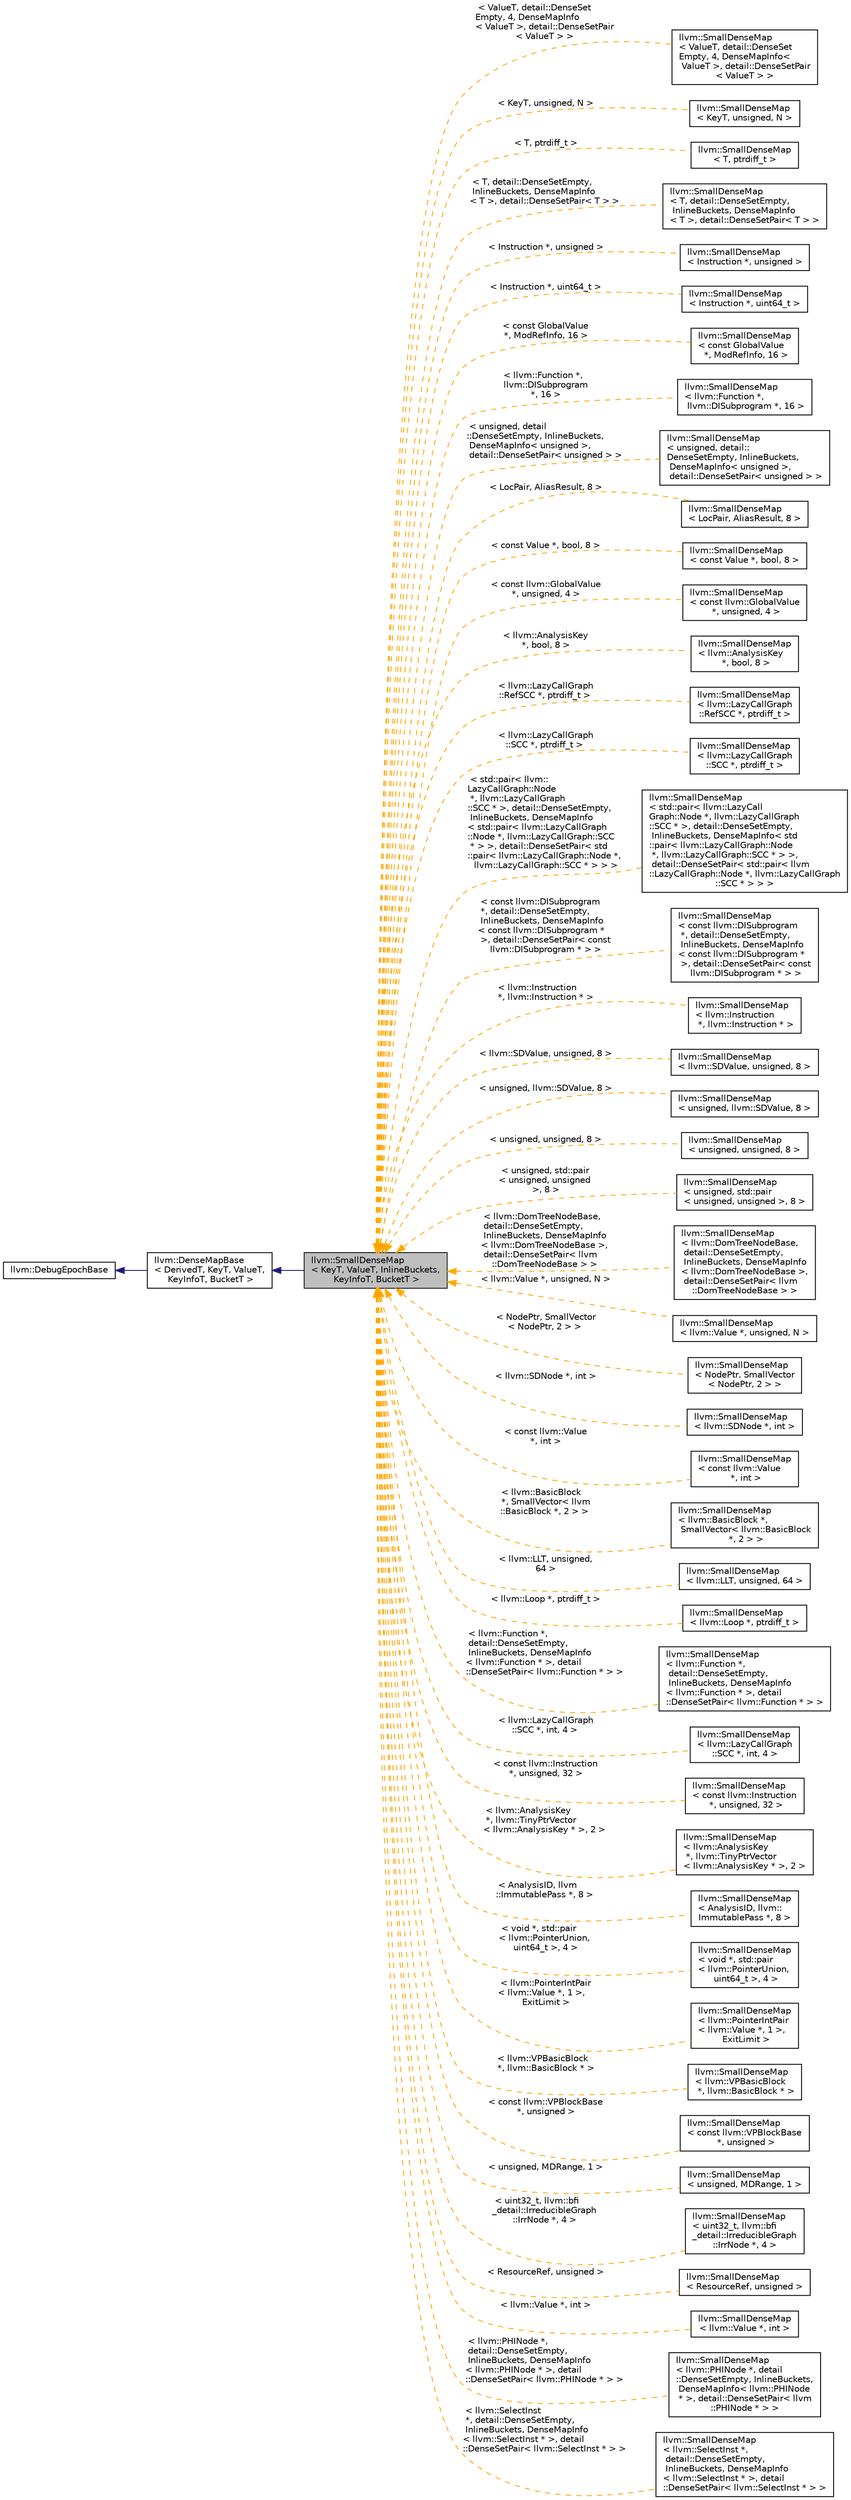 digraph "llvm::SmallDenseMap&lt; KeyT, ValueT, InlineBuckets, KeyInfoT, BucketT &gt;"
{
 // LATEX_PDF_SIZE
  bgcolor="transparent";
  edge [fontname="Helvetica",fontsize="10",labelfontname="Helvetica",labelfontsize="10"];
  node [fontname="Helvetica",fontsize="10",shape="box"];
  rankdir="LR";
  Node1 [label="llvm::SmallDenseMap\l\< KeyT, ValueT, InlineBuckets,\l KeyInfoT, BucketT \>",height=0.2,width=0.4,color="black", fillcolor="grey75", style="filled", fontcolor="black",tooltip=" "];
  Node2 -> Node1 [dir="back",color="midnightblue",fontsize="10",style="solid",fontname="Helvetica"];
  Node2 [label="llvm::DenseMapBase\l\< DerivedT, KeyT, ValueT,\l KeyInfoT, BucketT \>",height=0.2,width=0.4,color="black",URL="$classllvm_1_1DenseMapBase.html",tooltip=" "];
  Node3 -> Node2 [dir="back",color="midnightblue",fontsize="10",style="solid",fontname="Helvetica"];
  Node3 [label="llvm::DebugEpochBase",height=0.2,width=0.4,color="black",URL="$classllvm_1_1DebugEpochBase.html",tooltip=" "];
  Node1 -> Node4 [dir="back",color="orange",fontsize="10",style="dashed",label=" \< ValueT, detail::DenseSet\lEmpty, 4, DenseMapInfo\l\< ValueT \>, detail::DenseSetPair\l\< ValueT \> \>" ,fontname="Helvetica"];
  Node4 [label="llvm::SmallDenseMap\l\< ValueT, detail::DenseSet\lEmpty, 4, DenseMapInfo\<\l ValueT \>, detail::DenseSetPair\l\< ValueT \> \>",height=0.2,width=0.4,color="black",URL="$classllvm_1_1SmallDenseMap.html",tooltip=" "];
  Node1 -> Node5 [dir="back",color="orange",fontsize="10",style="dashed",label=" \< KeyT, unsigned, N \>" ,fontname="Helvetica"];
  Node5 [label="llvm::SmallDenseMap\l\< KeyT, unsigned, N \>",height=0.2,width=0.4,color="black",URL="$classllvm_1_1SmallDenseMap.html",tooltip=" "];
  Node1 -> Node6 [dir="back",color="orange",fontsize="10",style="dashed",label=" \< T, ptrdiff_t \>" ,fontname="Helvetica"];
  Node6 [label="llvm::SmallDenseMap\l\< T, ptrdiff_t \>",height=0.2,width=0.4,color="black",URL="$classllvm_1_1SmallDenseMap.html",tooltip=" "];
  Node1 -> Node7 [dir="back",color="orange",fontsize="10",style="dashed",label=" \< T, detail::DenseSetEmpty,\l InlineBuckets, DenseMapInfo\l\< T \>, detail::DenseSetPair\< T \> \>" ,fontname="Helvetica"];
  Node7 [label="llvm::SmallDenseMap\l\< T, detail::DenseSetEmpty,\l InlineBuckets, DenseMapInfo\l\< T \>, detail::DenseSetPair\< T \> \>",height=0.2,width=0.4,color="black",URL="$classllvm_1_1SmallDenseMap.html",tooltip=" "];
  Node1 -> Node8 [dir="back",color="orange",fontsize="10",style="dashed",label=" \< Instruction *, unsigned \>" ,fontname="Helvetica"];
  Node8 [label="llvm::SmallDenseMap\l\< Instruction *, unsigned \>",height=0.2,width=0.4,color="black",URL="$classllvm_1_1SmallDenseMap.html",tooltip=" "];
  Node1 -> Node9 [dir="back",color="orange",fontsize="10",style="dashed",label=" \< Instruction *, uint64_t \>" ,fontname="Helvetica"];
  Node9 [label="llvm::SmallDenseMap\l\< Instruction *, uint64_t \>",height=0.2,width=0.4,color="black",URL="$classllvm_1_1SmallDenseMap.html",tooltip=" "];
  Node1 -> Node10 [dir="back",color="orange",fontsize="10",style="dashed",label=" \< const GlobalValue\l *, ModRefInfo, 16 \>" ,fontname="Helvetica"];
  Node10 [label="llvm::SmallDenseMap\l\< const GlobalValue\l *, ModRefInfo, 16 \>",height=0.2,width=0.4,color="black",URL="$classllvm_1_1SmallDenseMap.html",tooltip=" "];
  Node1 -> Node11 [dir="back",color="orange",fontsize="10",style="dashed",label=" \< llvm::Function *,\l llvm::DISubprogram\l *, 16 \>" ,fontname="Helvetica"];
  Node11 [label="llvm::SmallDenseMap\l\< llvm::Function *,\l llvm::DISubprogram *, 16 \>",height=0.2,width=0.4,color="black",URL="$classllvm_1_1SmallDenseMap.html",tooltip=" "];
  Node1 -> Node12 [dir="back",color="orange",fontsize="10",style="dashed",label=" \< unsigned, detail\l::DenseSetEmpty, InlineBuckets,\l DenseMapInfo\< unsigned \>,\l detail::DenseSetPair\< unsigned \> \>" ,fontname="Helvetica"];
  Node12 [label="llvm::SmallDenseMap\l\< unsigned, detail::\lDenseSetEmpty, InlineBuckets,\l DenseMapInfo\< unsigned \>,\l detail::DenseSetPair\< unsigned \> \>",height=0.2,width=0.4,color="black",URL="$classllvm_1_1SmallDenseMap.html",tooltip=" "];
  Node1 -> Node13 [dir="back",color="orange",fontsize="10",style="dashed",label=" \< LocPair, AliasResult, 8 \>" ,fontname="Helvetica"];
  Node13 [label="llvm::SmallDenseMap\l\< LocPair, AliasResult, 8 \>",height=0.2,width=0.4,color="black",URL="$classllvm_1_1SmallDenseMap.html",tooltip=" "];
  Node1 -> Node14 [dir="back",color="orange",fontsize="10",style="dashed",label=" \< const Value *, bool, 8 \>" ,fontname="Helvetica"];
  Node14 [label="llvm::SmallDenseMap\l\< const Value *, bool, 8 \>",height=0.2,width=0.4,color="black",URL="$classllvm_1_1SmallDenseMap.html",tooltip=" "];
  Node1 -> Node15 [dir="back",color="orange",fontsize="10",style="dashed",label=" \< const llvm::GlobalValue\l *, unsigned, 4 \>" ,fontname="Helvetica"];
  Node15 [label="llvm::SmallDenseMap\l\< const llvm::GlobalValue\l *, unsigned, 4 \>",height=0.2,width=0.4,color="black",URL="$classllvm_1_1SmallDenseMap.html",tooltip=" "];
  Node1 -> Node16 [dir="back",color="orange",fontsize="10",style="dashed",label=" \< llvm::AnalysisKey\l *, bool, 8 \>" ,fontname="Helvetica"];
  Node16 [label="llvm::SmallDenseMap\l\< llvm::AnalysisKey\l *, bool, 8 \>",height=0.2,width=0.4,color="black",URL="$classllvm_1_1SmallDenseMap.html",tooltip=" "];
  Node1 -> Node17 [dir="back",color="orange",fontsize="10",style="dashed",label=" \< llvm::LazyCallGraph\l::RefSCC *, ptrdiff_t \>" ,fontname="Helvetica"];
  Node17 [label="llvm::SmallDenseMap\l\< llvm::LazyCallGraph\l::RefSCC *, ptrdiff_t \>",height=0.2,width=0.4,color="black",URL="$classllvm_1_1SmallDenseMap.html",tooltip=" "];
  Node1 -> Node18 [dir="back",color="orange",fontsize="10",style="dashed",label=" \< llvm::LazyCallGraph\l::SCC *, ptrdiff_t \>" ,fontname="Helvetica"];
  Node18 [label="llvm::SmallDenseMap\l\< llvm::LazyCallGraph\l::SCC *, ptrdiff_t \>",height=0.2,width=0.4,color="black",URL="$classllvm_1_1SmallDenseMap.html",tooltip=" "];
  Node1 -> Node19 [dir="back",color="orange",fontsize="10",style="dashed",label=" \< std::pair\< llvm::\lLazyCallGraph::Node\l *, llvm::LazyCallGraph\l::SCC * \>, detail::DenseSetEmpty,\l InlineBuckets, DenseMapInfo\l\< std::pair\< llvm::LazyCallGraph\l::Node *, llvm::LazyCallGraph::SCC\l * \> \>, detail::DenseSetPair\< std\l::pair\< llvm::LazyCallGraph::Node *,\l llvm::LazyCallGraph::SCC * \> \> \>" ,fontname="Helvetica"];
  Node19 [label="llvm::SmallDenseMap\l\< std::pair\< llvm::LazyCall\lGraph::Node *, llvm::LazyCallGraph\l::SCC * \>, detail::DenseSetEmpty,\l InlineBuckets, DenseMapInfo\< std\l::pair\< llvm::LazyCallGraph::Node\l *, llvm::LazyCallGraph::SCC * \> \>,\l detail::DenseSetPair\< std::pair\< llvm\l::LazyCallGraph::Node *, llvm::LazyCallGraph\l::SCC * \> \> \>",height=0.2,width=0.4,color="black",URL="$classllvm_1_1SmallDenseMap.html",tooltip=" "];
  Node1 -> Node20 [dir="back",color="orange",fontsize="10",style="dashed",label=" \< const llvm::DISubprogram\l *, detail::DenseSetEmpty,\l InlineBuckets, DenseMapInfo\l\< const llvm::DISubprogram *\l \>, detail::DenseSetPair\< const\l llvm::DISubprogram * \> \>" ,fontname="Helvetica"];
  Node20 [label="llvm::SmallDenseMap\l\< const llvm::DISubprogram\l *, detail::DenseSetEmpty,\l InlineBuckets, DenseMapInfo\l\< const llvm::DISubprogram *\l \>, detail::DenseSetPair\< const\l llvm::DISubprogram * \> \>",height=0.2,width=0.4,color="black",URL="$classllvm_1_1SmallDenseMap.html",tooltip=" "];
  Node1 -> Node21 [dir="back",color="orange",fontsize="10",style="dashed",label=" \< llvm::Instruction\l *, llvm::Instruction * \>" ,fontname="Helvetica"];
  Node21 [label="llvm::SmallDenseMap\l\< llvm::Instruction\l *, llvm::Instruction * \>",height=0.2,width=0.4,color="black",URL="$classllvm_1_1SmallDenseMap.html",tooltip=" "];
  Node1 -> Node22 [dir="back",color="orange",fontsize="10",style="dashed",label=" \< llvm::SDValue, unsigned, 8 \>" ,fontname="Helvetica"];
  Node22 [label="llvm::SmallDenseMap\l\< llvm::SDValue, unsigned, 8 \>",height=0.2,width=0.4,color="black",URL="$classllvm_1_1SmallDenseMap.html",tooltip=" "];
  Node1 -> Node23 [dir="back",color="orange",fontsize="10",style="dashed",label=" \< unsigned, llvm::SDValue, 8 \>" ,fontname="Helvetica"];
  Node23 [label="llvm::SmallDenseMap\l\< unsigned, llvm::SDValue, 8 \>",height=0.2,width=0.4,color="black",URL="$classllvm_1_1SmallDenseMap.html",tooltip=" "];
  Node1 -> Node24 [dir="back",color="orange",fontsize="10",style="dashed",label=" \< unsigned, unsigned, 8 \>" ,fontname="Helvetica"];
  Node24 [label="llvm::SmallDenseMap\l\< unsigned, unsigned, 8 \>",height=0.2,width=0.4,color="black",URL="$classllvm_1_1SmallDenseMap.html",tooltip=" "];
  Node1 -> Node25 [dir="back",color="orange",fontsize="10",style="dashed",label=" \< unsigned, std::pair\l\< unsigned, unsigned\l \>, 8 \>" ,fontname="Helvetica"];
  Node25 [label="llvm::SmallDenseMap\l\< unsigned, std::pair\l\< unsigned, unsigned \>, 8 \>",height=0.2,width=0.4,color="black",URL="$classllvm_1_1SmallDenseMap.html",tooltip=" "];
  Node1 -> Node26 [dir="back",color="orange",fontsize="10",style="dashed",label=" \< llvm::DomTreeNodeBase,\l detail::DenseSetEmpty,\l InlineBuckets, DenseMapInfo\l\< llvm::DomTreeNodeBase \>,\l detail::DenseSetPair\< llvm\l::DomTreeNodeBase \> \>" ,fontname="Helvetica"];
  Node26 [label="llvm::SmallDenseMap\l\< llvm::DomTreeNodeBase,\l detail::DenseSetEmpty,\l InlineBuckets, DenseMapInfo\l\< llvm::DomTreeNodeBase \>,\l detail::DenseSetPair\< llvm\l::DomTreeNodeBase \> \>",height=0.2,width=0.4,color="black",URL="$classllvm_1_1SmallDenseMap.html",tooltip=" "];
  Node1 -> Node27 [dir="back",color="orange",fontsize="10",style="dashed",label=" \< llvm::Value *, unsigned, N \>" ,fontname="Helvetica"];
  Node27 [label="llvm::SmallDenseMap\l\< llvm::Value *, unsigned, N \>",height=0.2,width=0.4,color="black",URL="$classllvm_1_1SmallDenseMap.html",tooltip=" "];
  Node1 -> Node28 [dir="back",color="orange",fontsize="10",style="dashed",label=" \< NodePtr, SmallVector\l\< NodePtr, 2 \> \>" ,fontname="Helvetica"];
  Node28 [label="llvm::SmallDenseMap\l\< NodePtr, SmallVector\l\< NodePtr, 2 \> \>",height=0.2,width=0.4,color="black",URL="$classllvm_1_1SmallDenseMap.html",tooltip=" "];
  Node1 -> Node29 [dir="back",color="orange",fontsize="10",style="dashed",label=" \< llvm::SDNode *, int \>" ,fontname="Helvetica"];
  Node29 [label="llvm::SmallDenseMap\l\< llvm::SDNode *, int \>",height=0.2,width=0.4,color="black",URL="$classllvm_1_1SmallDenseMap.html",tooltip=" "];
  Node1 -> Node30 [dir="back",color="orange",fontsize="10",style="dashed",label=" \< const llvm::Value\l *, int \>" ,fontname="Helvetica"];
  Node30 [label="llvm::SmallDenseMap\l\< const llvm::Value\l *, int \>",height=0.2,width=0.4,color="black",URL="$classllvm_1_1SmallDenseMap.html",tooltip=" "];
  Node1 -> Node31 [dir="back",color="orange",fontsize="10",style="dashed",label=" \< llvm::BasicBlock\l *, SmallVector\< llvm\l::BasicBlock *, 2 \> \>" ,fontname="Helvetica"];
  Node31 [label="llvm::SmallDenseMap\l\< llvm::BasicBlock *,\l SmallVector\< llvm::BasicBlock\l *, 2 \> \>",height=0.2,width=0.4,color="black",URL="$classllvm_1_1SmallDenseMap.html",tooltip=" "];
  Node1 -> Node32 [dir="back",color="orange",fontsize="10",style="dashed",label=" \< llvm::LLT, unsigned,\l 64 \>" ,fontname="Helvetica"];
  Node32 [label="llvm::SmallDenseMap\l\< llvm::LLT, unsigned, 64 \>",height=0.2,width=0.4,color="black",URL="$classllvm_1_1SmallDenseMap.html",tooltip=" "];
  Node1 -> Node33 [dir="back",color="orange",fontsize="10",style="dashed",label=" \< llvm::Loop *, ptrdiff_t \>" ,fontname="Helvetica"];
  Node33 [label="llvm::SmallDenseMap\l\< llvm::Loop *, ptrdiff_t \>",height=0.2,width=0.4,color="black",URL="$classllvm_1_1SmallDenseMap.html",tooltip=" "];
  Node1 -> Node34 [dir="back",color="orange",fontsize="10",style="dashed",label=" \< llvm::Function *,\l detail::DenseSetEmpty,\l InlineBuckets, DenseMapInfo\l\< llvm::Function * \>, detail\l::DenseSetPair\< llvm::Function * \> \>" ,fontname="Helvetica"];
  Node34 [label="llvm::SmallDenseMap\l\< llvm::Function *,\l detail::DenseSetEmpty,\l InlineBuckets, DenseMapInfo\l\< llvm::Function * \>, detail\l::DenseSetPair\< llvm::Function * \> \>",height=0.2,width=0.4,color="black",URL="$classllvm_1_1SmallDenseMap.html",tooltip=" "];
  Node1 -> Node35 [dir="back",color="orange",fontsize="10",style="dashed",label=" \< llvm::LazyCallGraph\l::SCC *, int, 4 \>" ,fontname="Helvetica"];
  Node35 [label="llvm::SmallDenseMap\l\< llvm::LazyCallGraph\l::SCC *, int, 4 \>",height=0.2,width=0.4,color="black",URL="$classllvm_1_1SmallDenseMap.html",tooltip=" "];
  Node1 -> Node36 [dir="back",color="orange",fontsize="10",style="dashed",label=" \< const llvm::Instruction\l *, unsigned, 32 \>" ,fontname="Helvetica"];
  Node36 [label="llvm::SmallDenseMap\l\< const llvm::Instruction\l *, unsigned, 32 \>",height=0.2,width=0.4,color="black",URL="$classllvm_1_1SmallDenseMap.html",tooltip=" "];
  Node1 -> Node37 [dir="back",color="orange",fontsize="10",style="dashed",label=" \< llvm::AnalysisKey\l *, llvm::TinyPtrVector\l\< llvm::AnalysisKey * \>, 2 \>" ,fontname="Helvetica"];
  Node37 [label="llvm::SmallDenseMap\l\< llvm::AnalysisKey\l *, llvm::TinyPtrVector\l\< llvm::AnalysisKey * \>, 2 \>",height=0.2,width=0.4,color="black",URL="$classllvm_1_1SmallDenseMap.html",tooltip=" "];
  Node1 -> Node38 [dir="back",color="orange",fontsize="10",style="dashed",label=" \< AnalysisID, llvm\l::ImmutablePass *, 8 \>" ,fontname="Helvetica"];
  Node38 [label="llvm::SmallDenseMap\l\< AnalysisID, llvm::\lImmutablePass *, 8 \>",height=0.2,width=0.4,color="black",URL="$classllvm_1_1SmallDenseMap.html",tooltip=" "];
  Node1 -> Node39 [dir="back",color="orange",fontsize="10",style="dashed",label=" \< void *, std::pair\l\< llvm::PointerUnion,\l uint64_t \>, 4 \>" ,fontname="Helvetica"];
  Node39 [label="llvm::SmallDenseMap\l\< void *, std::pair\l\< llvm::PointerUnion,\l uint64_t \>, 4 \>",height=0.2,width=0.4,color="black",URL="$classllvm_1_1SmallDenseMap.html",tooltip=" "];
  Node1 -> Node40 [dir="back",color="orange",fontsize="10",style="dashed",label=" \< llvm::PointerIntPair\l\< llvm::Value *, 1 \>,\l ExitLimit \>" ,fontname="Helvetica"];
  Node40 [label="llvm::SmallDenseMap\l\< llvm::PointerIntPair\l\< llvm::Value *, 1 \>,\l ExitLimit \>",height=0.2,width=0.4,color="black",URL="$classllvm_1_1SmallDenseMap.html",tooltip=" "];
  Node1 -> Node41 [dir="back",color="orange",fontsize="10",style="dashed",label=" \< llvm::VPBasicBlock\l *, llvm::BasicBlock * \>" ,fontname="Helvetica"];
  Node41 [label="llvm::SmallDenseMap\l\< llvm::VPBasicBlock\l *, llvm::BasicBlock * \>",height=0.2,width=0.4,color="black",URL="$classllvm_1_1SmallDenseMap.html",tooltip=" "];
  Node1 -> Node42 [dir="back",color="orange",fontsize="10",style="dashed",label=" \< const llvm::VPBlockBase\l *, unsigned \>" ,fontname="Helvetica"];
  Node42 [label="llvm::SmallDenseMap\l\< const llvm::VPBlockBase\l *, unsigned \>",height=0.2,width=0.4,color="black",URL="$classllvm_1_1SmallDenseMap.html",tooltip=" "];
  Node1 -> Node43 [dir="back",color="orange",fontsize="10",style="dashed",label=" \< unsigned, MDRange, 1 \>" ,fontname="Helvetica"];
  Node43 [label="llvm::SmallDenseMap\l\< unsigned, MDRange, 1 \>",height=0.2,width=0.4,color="black",URL="$classllvm_1_1SmallDenseMap.html",tooltip=" "];
  Node1 -> Node44 [dir="back",color="orange",fontsize="10",style="dashed",label=" \< uint32_t, llvm::bfi\l_detail::IrreducibleGraph\l::IrrNode *, 4 \>" ,fontname="Helvetica"];
  Node44 [label="llvm::SmallDenseMap\l\< uint32_t, llvm::bfi\l_detail::IrreducibleGraph\l::IrrNode *, 4 \>",height=0.2,width=0.4,color="black",URL="$classllvm_1_1SmallDenseMap.html",tooltip=" "];
  Node1 -> Node45 [dir="back",color="orange",fontsize="10",style="dashed",label=" \< ResourceRef, unsigned \>" ,fontname="Helvetica"];
  Node45 [label="llvm::SmallDenseMap\l\< ResourceRef, unsigned \>",height=0.2,width=0.4,color="black",URL="$classllvm_1_1SmallDenseMap.html",tooltip=" "];
  Node1 -> Node46 [dir="back",color="orange",fontsize="10",style="dashed",label=" \< llvm::Value *, int \>" ,fontname="Helvetica"];
  Node46 [label="llvm::SmallDenseMap\l\< llvm::Value *, int \>",height=0.2,width=0.4,color="black",URL="$classllvm_1_1SmallDenseMap.html",tooltip=" "];
  Node1 -> Node47 [dir="back",color="orange",fontsize="10",style="dashed",label=" \< llvm::PHINode *,\l detail::DenseSetEmpty,\l InlineBuckets, DenseMapInfo\l\< llvm::PHINode * \>, detail\l::DenseSetPair\< llvm::PHINode * \> \>" ,fontname="Helvetica"];
  Node47 [label="llvm::SmallDenseMap\l\< llvm::PHINode *, detail\l::DenseSetEmpty, InlineBuckets,\l DenseMapInfo\< llvm::PHINode\l * \>, detail::DenseSetPair\< llvm\l::PHINode * \> \>",height=0.2,width=0.4,color="black",URL="$classllvm_1_1SmallDenseMap.html",tooltip=" "];
  Node1 -> Node48 [dir="back",color="orange",fontsize="10",style="dashed",label=" \< llvm::SelectInst\l *, detail::DenseSetEmpty,\l InlineBuckets, DenseMapInfo\l\< llvm::SelectInst * \>, detail\l::DenseSetPair\< llvm::SelectInst * \> \>" ,fontname="Helvetica"];
  Node48 [label="llvm::SmallDenseMap\l\< llvm::SelectInst *,\l detail::DenseSetEmpty,\l InlineBuckets, DenseMapInfo\l\< llvm::SelectInst * \>, detail\l::DenseSetPair\< llvm::SelectInst * \> \>",height=0.2,width=0.4,color="black",URL="$classllvm_1_1SmallDenseMap.html",tooltip=" "];
}
